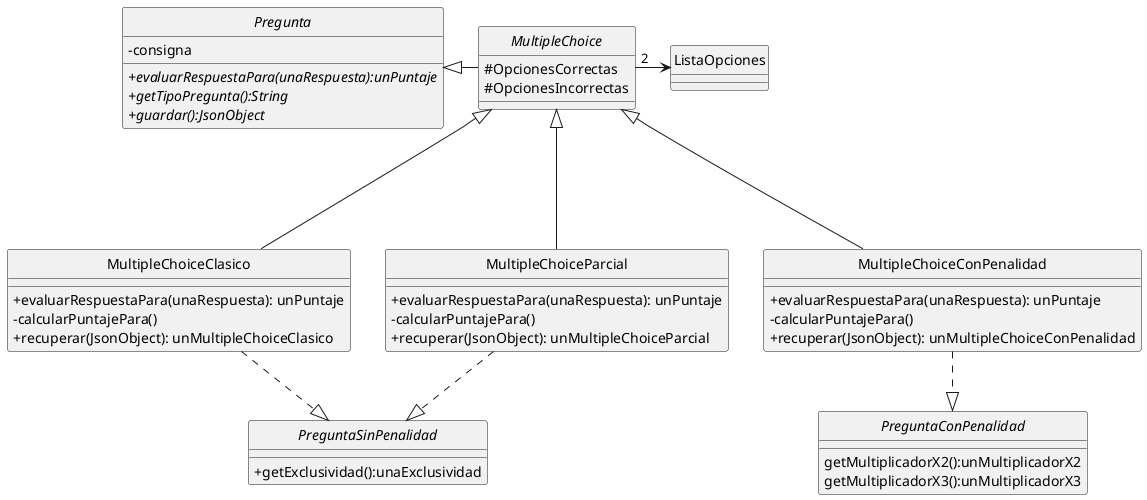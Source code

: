@startuml

skinparam classAttributeIconSize 0
skinparam shadowing false
hide circle

abstract class Pregunta {
    -consigna
    {abstract}+evaluarRespuestaPara(unaRespuesta):unPuntaje
    {abstract}+getTipoPregunta():String
    {abstract}+guardar():JsonObject
}

class MultipleChoiceClasico {
    +evaluarRespuestaPara(unaRespuesta): unPuntaje
    -calcularPuntajePara()
    +recuperar(JsonObject): unMultipleChoiceClasico
}

class MultipleChoiceParcial {
    +evaluarRespuestaPara(unaRespuesta): unPuntaje
    -calcularPuntajePara()
    +recuperar(JsonObject): unMultipleChoiceParcial
}

class MultipleChoiceConPenalidad {
    +evaluarRespuestaPara(unaRespuesta): unPuntaje
    -calcularPuntajePara()
    +recuperar(JsonObject): unMultipleChoiceConPenalidad
}

abstract class MultipleChoice {
    #OpcionesCorrectas
    #OpcionesIncorrectas
}

interface PreguntaSinPenalidad {
    +getExclusividad():unaExclusividad
}

interface PreguntaConPenalidad {
    getMultiplicadorX2():unMultiplicadorX2
    getMultiplicadorX3():unMultiplicadorX3
}

Pregunta<|- MultipleChoice

MultipleChoice <|--- MultipleChoiceClasico
MultipleChoice <|--- MultipleChoiceParcial
MultipleChoice <|--- MultipleChoiceConPenalidad

MultipleChoice -> "2    " ListaOpciones

MultipleChoiceClasico ..|> PreguntaSinPenalidad
MultipleChoiceParcial ..|> PreguntaSinPenalidad
MultipleChoiceConPenalidad ..|> PreguntaConPenalidad

@enduml